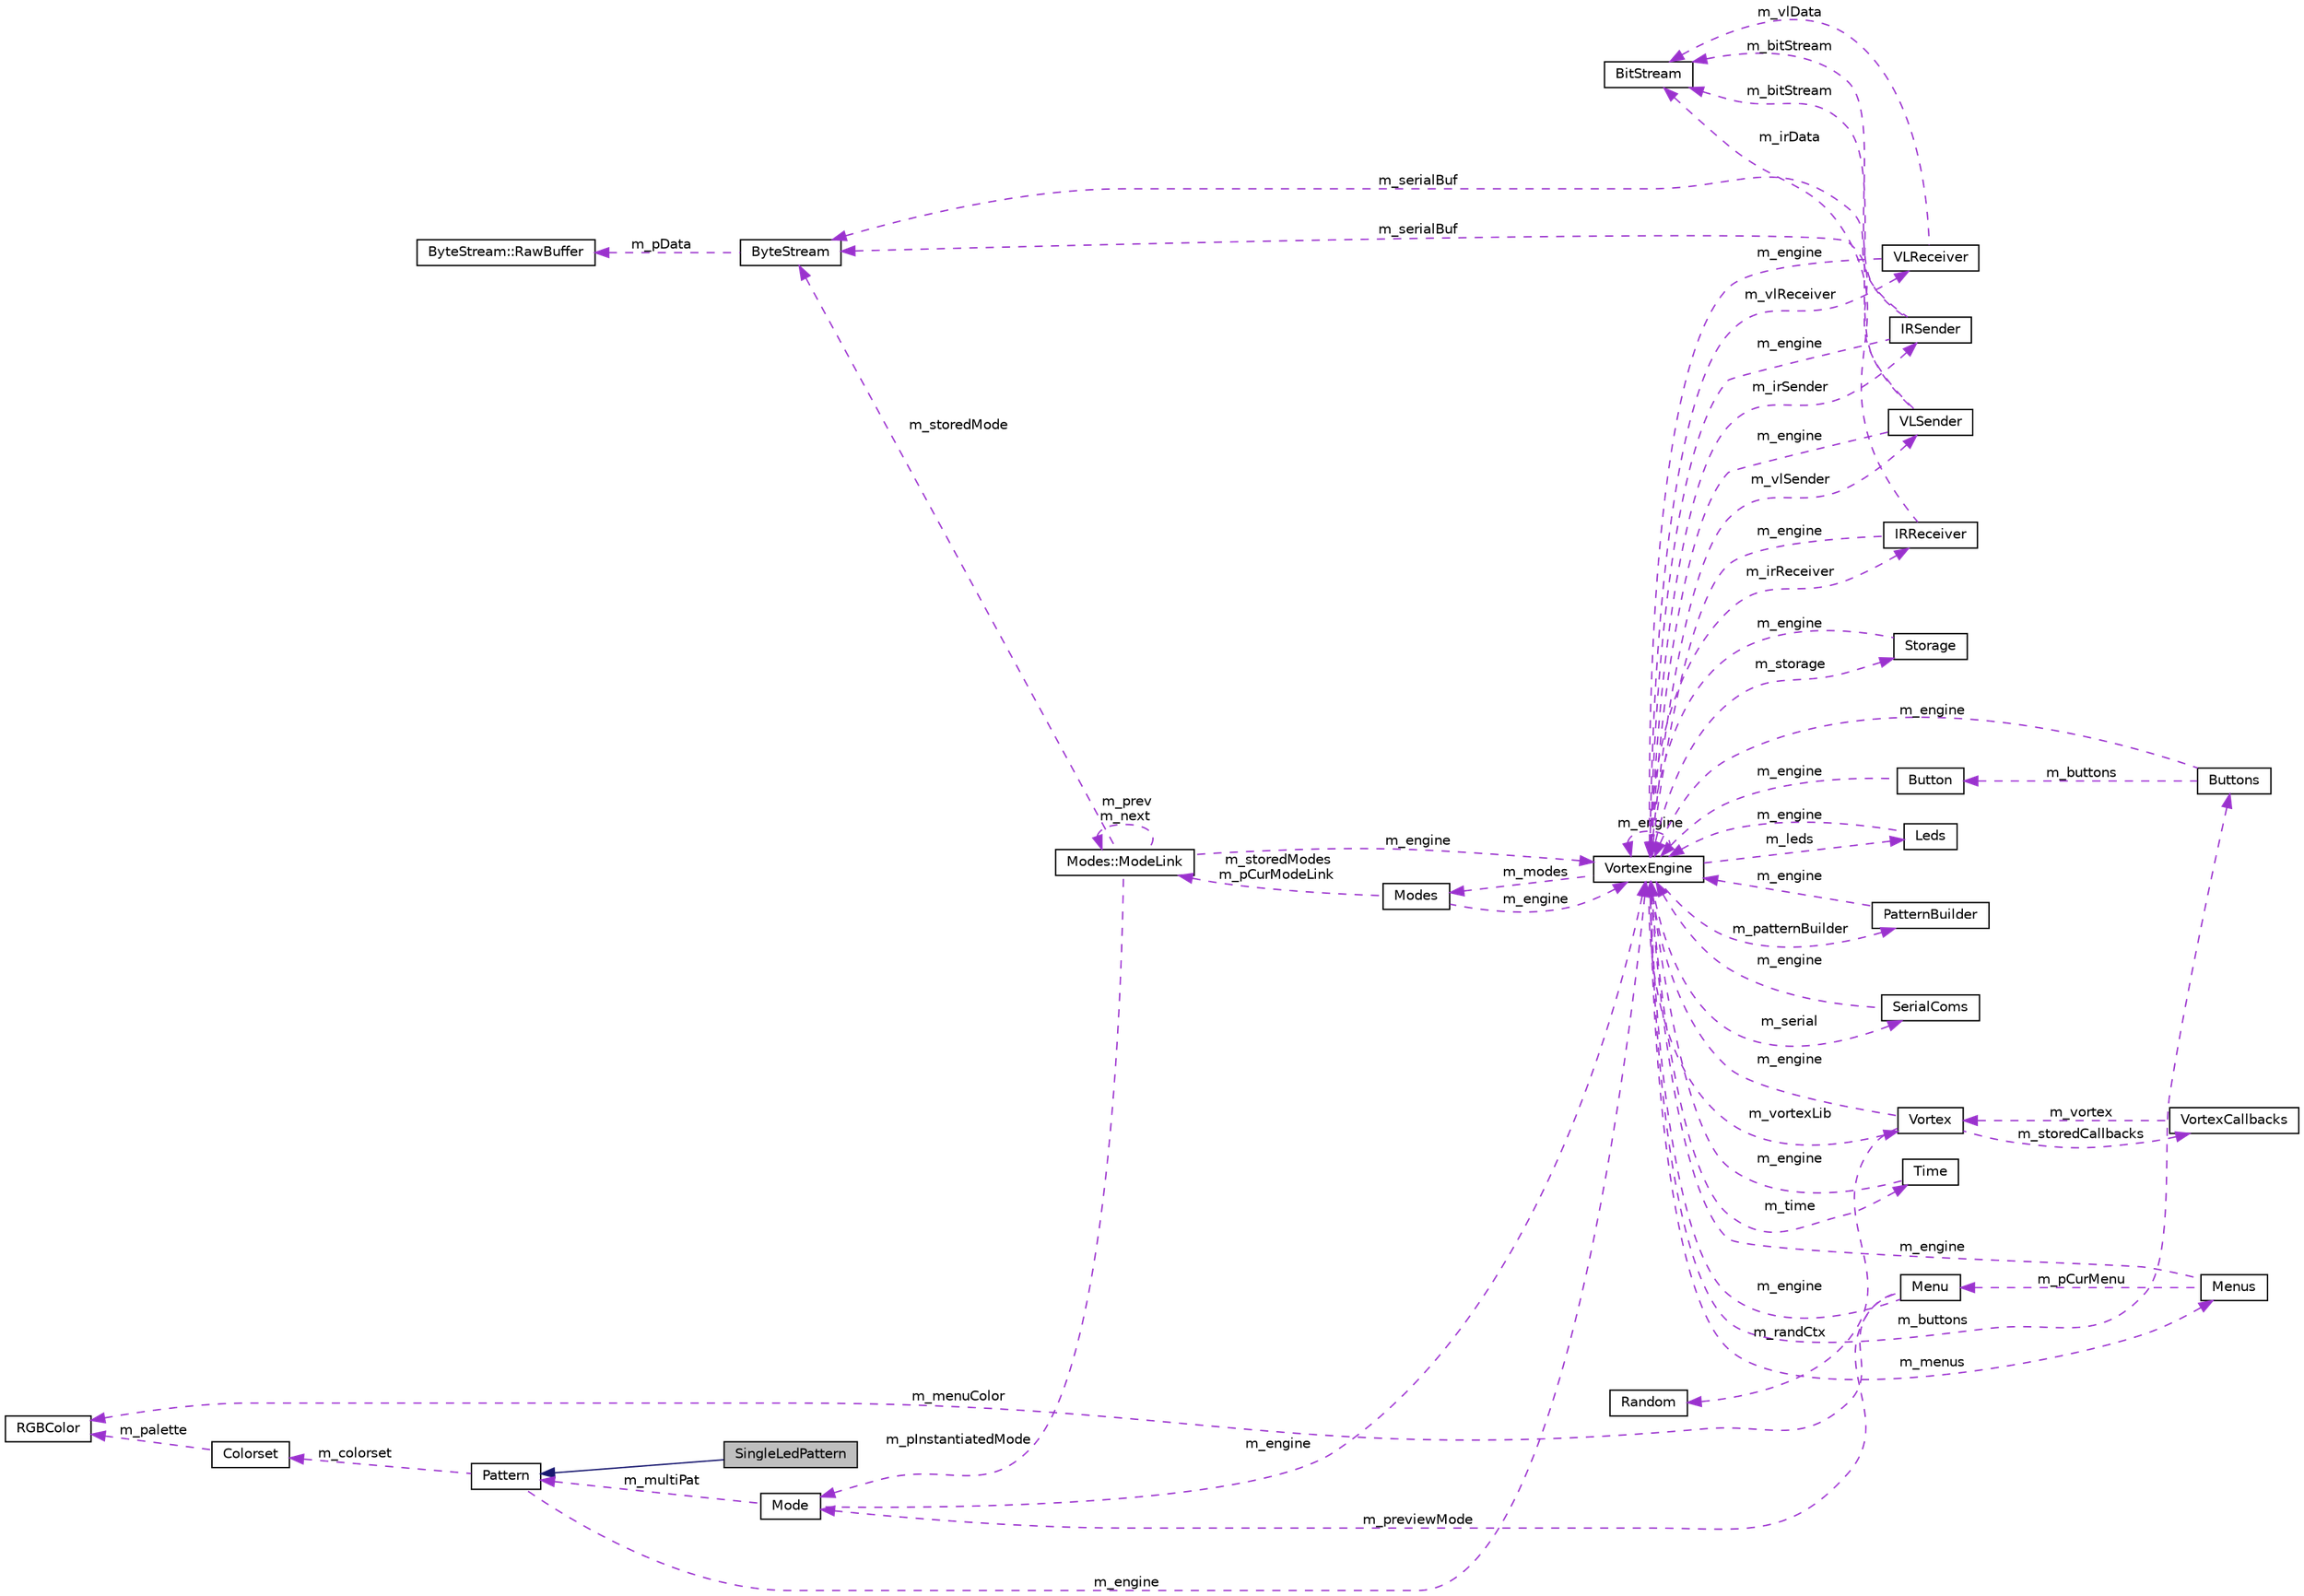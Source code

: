 digraph "SingleLedPattern"
{
 // INTERACTIVE_SVG=YES
 // LATEX_PDF_SIZE
  bgcolor="transparent";
  edge [fontname="Helvetica",fontsize="10",labelfontname="Helvetica",labelfontsize="10"];
  node [fontname="Helvetica",fontsize="10",shape=record];
  rankdir="LR";
  Node1 [label="SingleLedPattern",height=0.2,width=0.4,color="black", fillcolor="grey75", style="filled", fontcolor="black",tooltip=" "];
  Node2 -> Node1 [dir="back",color="midnightblue",fontsize="10",style="solid",fontname="Helvetica"];
  Node2 [label="Pattern",height=0.2,width=0.4,color="black",URL="$classPattern.html",tooltip=" "];
  Node3 -> Node2 [dir="back",color="darkorchid3",fontsize="10",style="dashed",label=" m_engine" ,fontname="Helvetica"];
  Node3 [label="VortexEngine",height=0.2,width=0.4,color="black",URL="$classVortexEngine.html",tooltip=" "];
  Node4 -> Node3 [dir="back",color="darkorchid3",fontsize="10",style="dashed",label=" m_vlReceiver" ,fontname="Helvetica"];
  Node4 [label="VLReceiver",height=0.2,width=0.4,color="black",URL="$classVLReceiver.html",tooltip=" "];
  Node3 -> Node4 [dir="back",color="darkorchid3",fontsize="10",style="dashed",label=" m_engine" ,fontname="Helvetica"];
  Node5 -> Node4 [dir="back",color="darkorchid3",fontsize="10",style="dashed",label=" m_vlData" ,fontname="Helvetica"];
  Node5 [label="BitStream",height=0.2,width=0.4,color="black",URL="$classBitStream.html",tooltip=" "];
  Node6 -> Node3 [dir="back",color="darkorchid3",fontsize="10",style="dashed",label=" m_storage" ,fontname="Helvetica"];
  Node6 [label="Storage",height=0.2,width=0.4,color="black",URL="$classStorage.html",tooltip=" "];
  Node3 -> Node6 [dir="back",color="darkorchid3",fontsize="10",style="dashed",label=" m_engine" ,fontname="Helvetica"];
  Node7 -> Node3 [dir="back",color="darkorchid3",fontsize="10",style="dashed",label=" m_irSender" ,fontname="Helvetica"];
  Node7 [label="IRSender",height=0.2,width=0.4,color="black",URL="$classIRSender.html",tooltip=" "];
  Node3 -> Node7 [dir="back",color="darkorchid3",fontsize="10",style="dashed",label=" m_engine" ,fontname="Helvetica"];
  Node5 -> Node7 [dir="back",color="darkorchid3",fontsize="10",style="dashed",label=" m_bitStream" ,fontname="Helvetica"];
  Node8 -> Node7 [dir="back",color="darkorchid3",fontsize="10",style="dashed",label=" m_serialBuf" ,fontname="Helvetica"];
  Node8 [label="ByteStream",height=0.2,width=0.4,color="black",URL="$classByteStream.html",tooltip=" "];
  Node9 -> Node8 [dir="back",color="darkorchid3",fontsize="10",style="dashed",label=" m_pData" ,fontname="Helvetica"];
  Node9 [label="ByteStream::RawBuffer",height=0.2,width=0.4,color="black",URL="$structByteStream_1_1RawBuffer.html",tooltip=" "];
  Node3 -> Node3 [dir="back",color="darkorchid3",fontsize="10",style="dashed",label=" m_engine" ,fontname="Helvetica"];
  Node10 -> Node3 [dir="back",color="darkorchid3",fontsize="10",style="dashed",label=" m_buttons" ,fontname="Helvetica"];
  Node10 [label="Buttons",height=0.2,width=0.4,color="black",URL="$classButtons.html",tooltip=" "];
  Node3 -> Node10 [dir="back",color="darkorchid3",fontsize="10",style="dashed",label=" m_engine" ,fontname="Helvetica"];
  Node11 -> Node10 [dir="back",color="darkorchid3",fontsize="10",style="dashed",label=" m_buttons" ,fontname="Helvetica"];
  Node11 [label="Button",height=0.2,width=0.4,color="black",URL="$classButton.html",tooltip=" "];
  Node3 -> Node11 [dir="back",color="darkorchid3",fontsize="10",style="dashed",label=" m_engine" ,fontname="Helvetica"];
  Node12 -> Node3 [dir="back",color="darkorchid3",fontsize="10",style="dashed",label=" m_leds" ,fontname="Helvetica"];
  Node12 [label="Leds",height=0.2,width=0.4,color="black",URL="$classLeds.html",tooltip=" "];
  Node3 -> Node12 [dir="back",color="darkorchid3",fontsize="10",style="dashed",label=" m_engine" ,fontname="Helvetica"];
  Node13 -> Node3 [dir="back",color="darkorchid3",fontsize="10",style="dashed",label=" m_patternBuilder" ,fontname="Helvetica"];
  Node13 [label="PatternBuilder",height=0.2,width=0.4,color="black",URL="$classPatternBuilder.html",tooltip=" "];
  Node3 -> Node13 [dir="back",color="darkorchid3",fontsize="10",style="dashed",label=" m_engine" ,fontname="Helvetica"];
  Node14 -> Node3 [dir="back",color="darkorchid3",fontsize="10",style="dashed",label=" m_vlSender" ,fontname="Helvetica"];
  Node14 [label="VLSender",height=0.2,width=0.4,color="black",URL="$classVLSender.html",tooltip=" "];
  Node3 -> Node14 [dir="back",color="darkorchid3",fontsize="10",style="dashed",label=" m_engine" ,fontname="Helvetica"];
  Node5 -> Node14 [dir="back",color="darkorchid3",fontsize="10",style="dashed",label=" m_bitStream" ,fontname="Helvetica"];
  Node8 -> Node14 [dir="back",color="darkorchid3",fontsize="10",style="dashed",label=" m_serialBuf" ,fontname="Helvetica"];
  Node15 -> Node3 [dir="back",color="darkorchid3",fontsize="10",style="dashed",label=" m_modes" ,fontname="Helvetica"];
  Node15 [label="Modes",height=0.2,width=0.4,color="black",URL="$classModes.html",tooltip=" "];
  Node3 -> Node15 [dir="back",color="darkorchid3",fontsize="10",style="dashed",label=" m_engine" ,fontname="Helvetica"];
  Node16 -> Node15 [dir="back",color="darkorchid3",fontsize="10",style="dashed",label=" m_storedModes\nm_pCurModeLink" ,fontname="Helvetica"];
  Node16 [label="Modes::ModeLink",height=0.2,width=0.4,color="black",URL="$classModes_1_1ModeLink.html",tooltip=" "];
  Node17 -> Node16 [dir="back",color="darkorchid3",fontsize="10",style="dashed",label=" m_pInstantiatedMode" ,fontname="Helvetica"];
  Node17 [label="Mode",height=0.2,width=0.4,color="black",URL="$classMode.html",tooltip=" "];
  Node3 -> Node17 [dir="back",color="darkorchid3",fontsize="10",style="dashed",label=" m_engine" ,fontname="Helvetica"];
  Node2 -> Node17 [dir="back",color="darkorchid3",fontsize="10",style="dashed",label=" m_multiPat" ,fontname="Helvetica"];
  Node3 -> Node16 [dir="back",color="darkorchid3",fontsize="10",style="dashed",label=" m_engine" ,fontname="Helvetica"];
  Node8 -> Node16 [dir="back",color="darkorchid3",fontsize="10",style="dashed",label=" m_storedMode" ,fontname="Helvetica"];
  Node16 -> Node16 [dir="back",color="darkorchid3",fontsize="10",style="dashed",label=" m_prev\nm_next" ,fontname="Helvetica"];
  Node18 -> Node3 [dir="back",color="darkorchid3",fontsize="10",style="dashed",label=" m_serial" ,fontname="Helvetica"];
  Node18 [label="SerialComs",height=0.2,width=0.4,color="black",URL="$classSerialComs.html",tooltip=" "];
  Node3 -> Node18 [dir="back",color="darkorchid3",fontsize="10",style="dashed",label=" m_engine" ,fontname="Helvetica"];
  Node19 -> Node3 [dir="back",color="darkorchid3",fontsize="10",style="dashed",label=" m_vortexLib" ,fontname="Helvetica"];
  Node19 [label="Vortex",height=0.2,width=0.4,color="black",URL="$classVortex.html",tooltip=" "];
  Node20 -> Node19 [dir="back",color="darkorchid3",fontsize="10",style="dashed",label=" m_randCtx" ,fontname="Helvetica"];
  Node20 [label="Random",height=0.2,width=0.4,color="black",URL="$classRandom.html",tooltip=" "];
  Node3 -> Node19 [dir="back",color="darkorchid3",fontsize="10",style="dashed",label=" m_engine" ,fontname="Helvetica"];
  Node21 -> Node19 [dir="back",color="darkorchid3",fontsize="10",style="dashed",label=" m_storedCallbacks" ,fontname="Helvetica"];
  Node21 [label="VortexCallbacks",height=0.2,width=0.4,color="black",URL="$classVortexCallbacks.html",tooltip=" "];
  Node19 -> Node21 [dir="back",color="darkorchid3",fontsize="10",style="dashed",label=" m_vortex" ,fontname="Helvetica"];
  Node22 -> Node3 [dir="back",color="darkorchid3",fontsize="10",style="dashed",label=" m_irReceiver" ,fontname="Helvetica"];
  Node22 [label="IRReceiver",height=0.2,width=0.4,color="black",URL="$classIRReceiver.html",tooltip=" "];
  Node3 -> Node22 [dir="back",color="darkorchid3",fontsize="10",style="dashed",label=" m_engine" ,fontname="Helvetica"];
  Node5 -> Node22 [dir="back",color="darkorchid3",fontsize="10",style="dashed",label=" m_irData" ,fontname="Helvetica"];
  Node23 -> Node3 [dir="back",color="darkorchid3",fontsize="10",style="dashed",label=" m_time" ,fontname="Helvetica"];
  Node23 [label="Time",height=0.2,width=0.4,color="black",URL="$classTime.html",tooltip=" "];
  Node3 -> Node23 [dir="back",color="darkorchid3",fontsize="10",style="dashed",label=" m_engine" ,fontname="Helvetica"];
  Node24 -> Node3 [dir="back",color="darkorchid3",fontsize="10",style="dashed",label=" m_menus" ,fontname="Helvetica"];
  Node24 [label="Menus",height=0.2,width=0.4,color="black",URL="$classMenus.html",tooltip=" "];
  Node3 -> Node24 [dir="back",color="darkorchid3",fontsize="10",style="dashed",label=" m_engine" ,fontname="Helvetica"];
  Node25 -> Node24 [dir="back",color="darkorchid3",fontsize="10",style="dashed",label=" m_pCurMenu" ,fontname="Helvetica"];
  Node25 [label="Menu",height=0.2,width=0.4,color="black",URL="$classMenu.html",tooltip=" "];
  Node17 -> Node25 [dir="back",color="darkorchid3",fontsize="10",style="dashed",label=" m_previewMode" ,fontname="Helvetica"];
  Node26 -> Node25 [dir="back",color="darkorchid3",fontsize="10",style="dashed",label=" m_menuColor" ,fontname="Helvetica"];
  Node26 [label="RGBColor",height=0.2,width=0.4,color="black",URL="$classRGBColor.html",tooltip=" "];
  Node3 -> Node25 [dir="back",color="darkorchid3",fontsize="10",style="dashed",label=" m_engine" ,fontname="Helvetica"];
  Node27 -> Node2 [dir="back",color="darkorchid3",fontsize="10",style="dashed",label=" m_colorset" ,fontname="Helvetica"];
  Node27 [label="Colorset",height=0.2,width=0.4,color="black",URL="$classColorset.html",tooltip=" "];
  Node26 -> Node27 [dir="back",color="darkorchid3",fontsize="10",style="dashed",label=" m_palette" ,fontname="Helvetica"];
}
